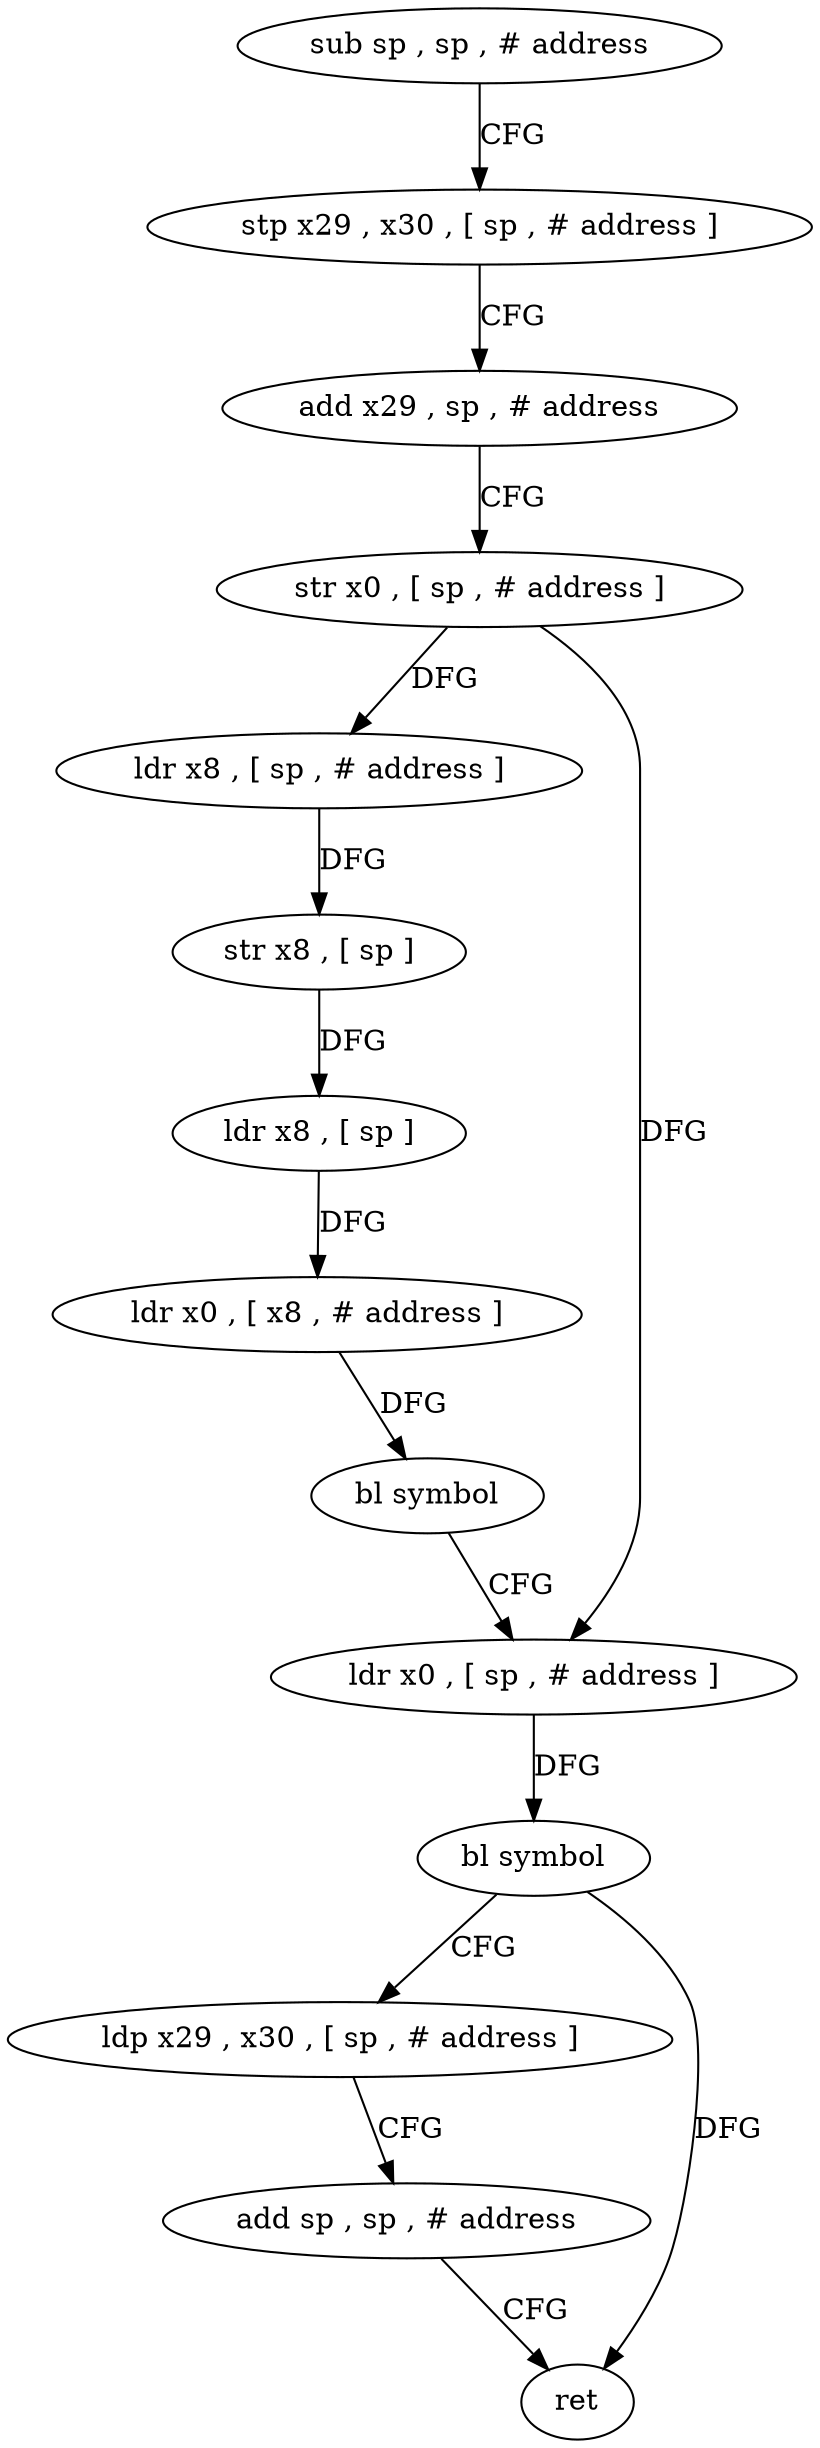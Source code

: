 digraph "func" {
"4243912" [label = "sub sp , sp , # address" ]
"4243916" [label = "stp x29 , x30 , [ sp , # address ]" ]
"4243920" [label = "add x29 , sp , # address" ]
"4243924" [label = "str x0 , [ sp , # address ]" ]
"4243928" [label = "ldr x8 , [ sp , # address ]" ]
"4243932" [label = "str x8 , [ sp ]" ]
"4243936" [label = "ldr x8 , [ sp ]" ]
"4243940" [label = "ldr x0 , [ x8 , # address ]" ]
"4243944" [label = "bl symbol" ]
"4243948" [label = "ldr x0 , [ sp , # address ]" ]
"4243952" [label = "bl symbol" ]
"4243956" [label = "ldp x29 , x30 , [ sp , # address ]" ]
"4243960" [label = "add sp , sp , # address" ]
"4243964" [label = "ret" ]
"4243912" -> "4243916" [ label = "CFG" ]
"4243916" -> "4243920" [ label = "CFG" ]
"4243920" -> "4243924" [ label = "CFG" ]
"4243924" -> "4243928" [ label = "DFG" ]
"4243924" -> "4243948" [ label = "DFG" ]
"4243928" -> "4243932" [ label = "DFG" ]
"4243932" -> "4243936" [ label = "DFG" ]
"4243936" -> "4243940" [ label = "DFG" ]
"4243940" -> "4243944" [ label = "DFG" ]
"4243944" -> "4243948" [ label = "CFG" ]
"4243948" -> "4243952" [ label = "DFG" ]
"4243952" -> "4243956" [ label = "CFG" ]
"4243952" -> "4243964" [ label = "DFG" ]
"4243956" -> "4243960" [ label = "CFG" ]
"4243960" -> "4243964" [ label = "CFG" ]
}
